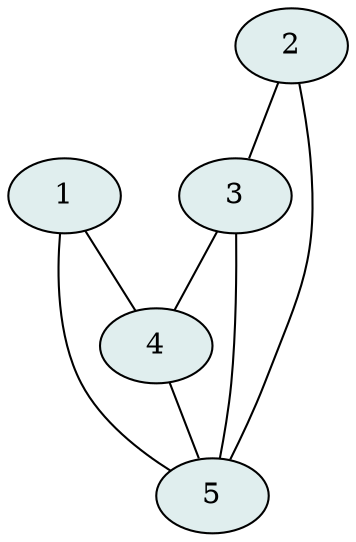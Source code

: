 graph {
    1 [style=filled, fillcolor = azure2];
    2 [style=filled, fillcolor = azure2];
    3 [style=filled, fillcolor = azure2];
    4 [style=filled, fillcolor = azure2];
    5 [style=filled, fillcolor = azure2];
1 -- 4;
1 -- 5;
2 -- 3;
2 -- 5;
3 -- 4;
3 -- 5;
4 -- 5;
}
